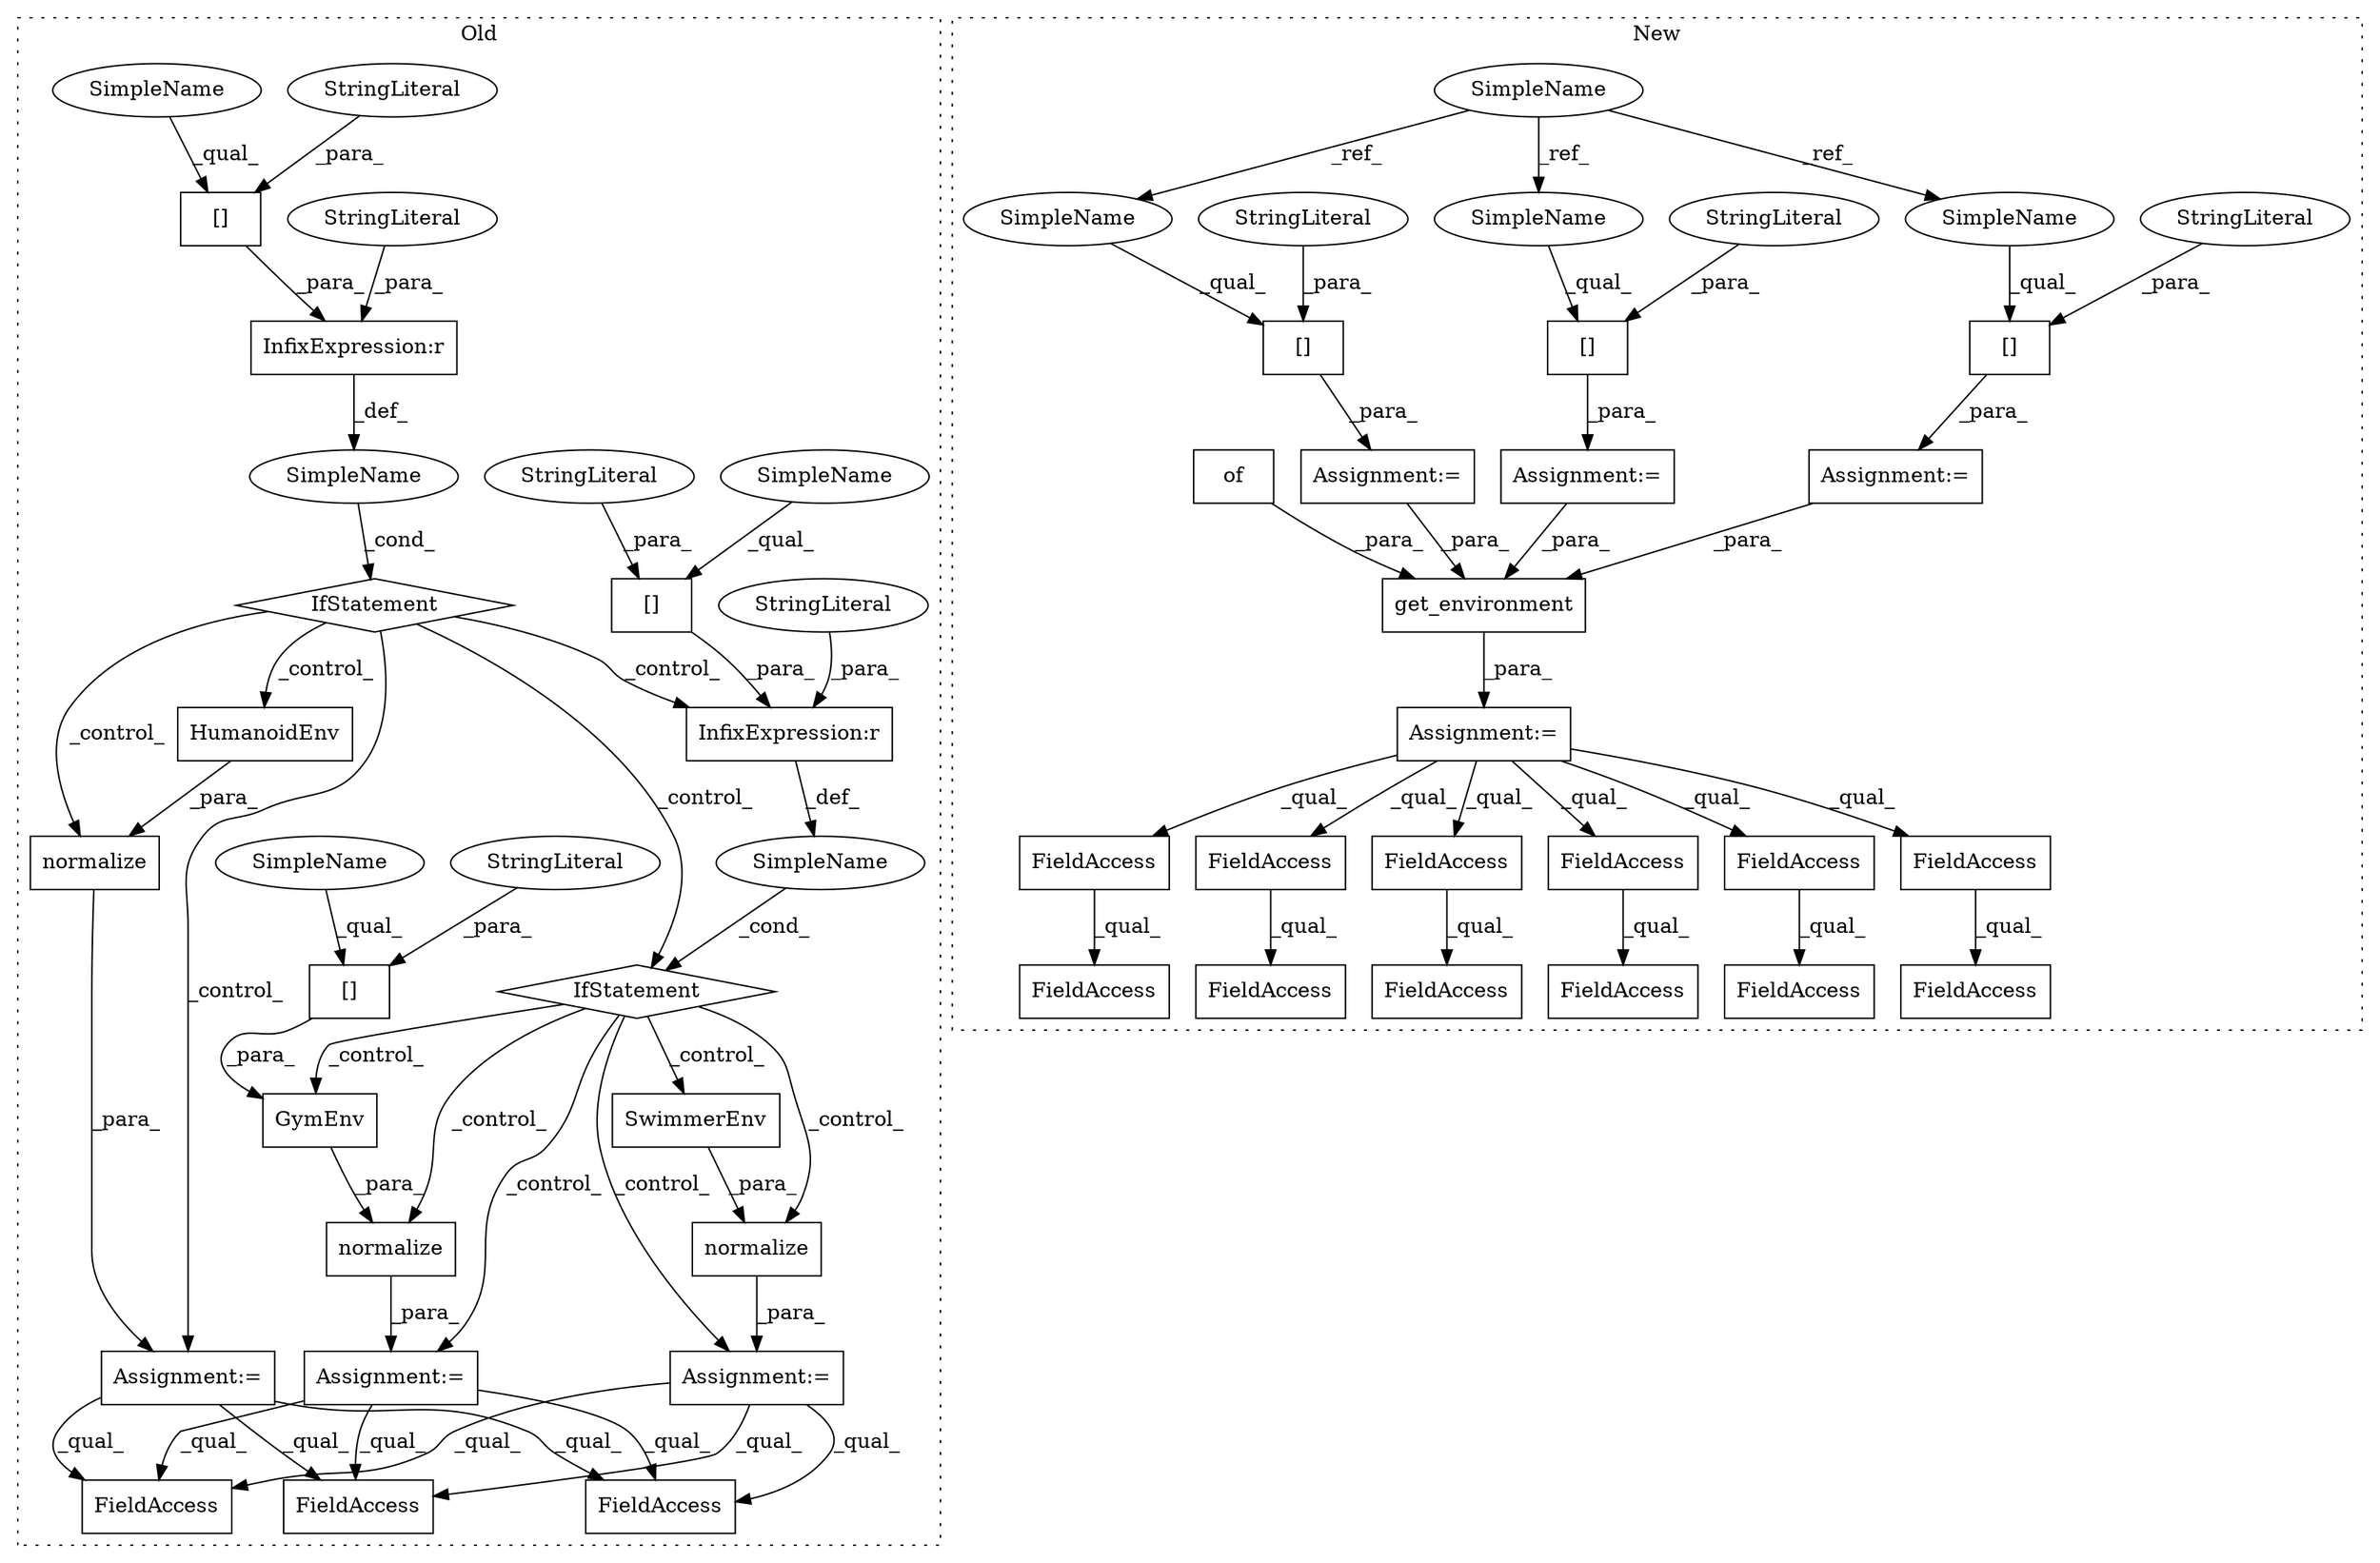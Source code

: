 digraph G {
subgraph cluster0 {
1 [label="IfStatement" a="25" s="2579,2622" l="4,2" shape="diamond"];
4 [label="Assignment:=" a="7" s="2733" l="1" shape="box"];
5 [label="SimpleName" a="42" s="" l="" shape="ellipse"];
7 [label="InfixExpression:r" a="27" s="2602" l="4" shape="box"];
8 [label="SimpleName" a="42" s="" l="" shape="ellipse"];
9 [label="SwimmerEnv" a="32" s="2744" l="12" shape="box"];
10 [label="GymEnv" a="32" s="2793,2819" l="7,1" shape="box"];
11 [label="[]" a="2" s="2583,2601" l="8,1" shape="box"];
12 [label="StringLiteral" a="45" s="2606" l="16" shape="ellipse"];
13 [label="[]" a="2" s="2800,2818" l="8,1" shape="box"];
15 [label="[]" a="2" s="2682,2700" l="8,1" shape="box"];
19 [label="StringLiteral" a="45" s="2591" l="10" shape="ellipse"];
20 [label="StringLiteral" a="45" s="2808" l="10" shape="ellipse"];
21 [label="StringLiteral" a="45" s="2690" l="10" shape="ellipse"];
23 [label="InfixExpression:r" a="27" s="2701" l="4" shape="box"];
24 [label="StringLiteral" a="45" s="2705" l="15" shape="ellipse"];
25 [label="HumanoidEnv" a="32" s="2646" l="13" shape="box"];
29 [label="FieldAccess" a="22" s="3187" l="8" shape="box"];
40 [label="normalize" a="32" s="2636,2659" l="10,1" shape="box"];
41 [label="IfStatement" a="25" s="2678,2720" l="4,2" shape="diamond"];
42 [label="normalize" a="32" s="2783,2820" l="10,1" shape="box"];
43 [label="Assignment:=" a="7" s="2635" l="1" shape="box"];
44 [label="normalize" a="32" s="2734,2756" l="10,1" shape="box"];
47 [label="Assignment:=" a="7" s="2782" l="1" shape="box"];
50 [label="FieldAccess" a="22" s="3232" l="8" shape="box"];
51 [label="FieldAccess" a="22" s="2885" l="8" shape="box"];
55 [label="SimpleName" a="42" s="2583" l="7" shape="ellipse"];
56 [label="SimpleName" a="42" s="2800" l="7" shape="ellipse"];
57 [label="SimpleName" a="42" s="2682" l="7" shape="ellipse"];
label = "Old";
style="dotted";
}
subgraph cluster1 {
2 [label="[]" a="2" s="2283,2299" l="8,1" shape="box"];
3 [label="StringLiteral" a="45" s="2291" l="8" shape="ellipse"];
6 [label="Assignment:=" a="7" s="2282" l="1" shape="box"];
14 [label="SimpleName" a="42" s="1758" l="7" shape="ellipse"];
16 [label="[]" a="2" s="2255,2269" l="8,1" shape="box"];
17 [label="StringLiteral" a="45" s="2263" l="6" shape="ellipse"];
18 [label="[]" a="2" s="2225,2243" l="8,1" shape="box"];
22 [label="StringLiteral" a="45" s="2233" l="10" shape="ellipse"];
26 [label="FieldAccess" a="22" s="2786" l="16" shape="box"];
27 [label="FieldAccess" a="22" s="2786" l="22" shape="box"];
28 [label="FieldAccess" a="22" s="2414" l="21" shape="box"];
30 [label="FieldAccess" a="22" s="2758" l="21" shape="box"];
31 [label="FieldAccess" a="22" s="2414" l="27" shape="box"];
32 [label="FieldAccess" a="22" s="2758" l="27" shape="box"];
33 [label="FieldAccess" a="22" s="2442" l="22" shape="box"];
34 [label="FieldAccess" a="22" s="2442" l="16" shape="box"];
35 [label="FieldAccess" a="22" s="2845" l="21" shape="box"];
36 [label="FieldAccess" a="22" s="2845" l="27" shape="box"];
37 [label="FieldAccess" a="22" s="2911" l="21" shape="box"];
38 [label="FieldAccess" a="22" s="2911" l="27" shape="box"];
39 [label="of" a="32" s="2351" l="4" shape="box"];
45 [label="Assignment:=" a="7" s="2309" l="1" shape="box"];
46 [label="Assignment:=" a="7" s="2254" l="1" shape="box"];
48 [label="Assignment:=" a="7" s="2224" l="1" shape="box"];
49 [label="get_environment" a="32" s="2310,2355" l="16,1" shape="box"];
52 [label="SimpleName" a="42" s="2255" l="7" shape="ellipse"];
53 [label="SimpleName" a="42" s="2283" l="7" shape="ellipse"];
54 [label="SimpleName" a="42" s="2225" l="7" shape="ellipse"];
label = "New";
style="dotted";
}
1 -> 25 [label="_control_"];
1 -> 41 [label="_control_"];
1 -> 23 [label="_control_"];
1 -> 43 [label="_control_"];
1 -> 40 [label="_control_"];
2 -> 6 [label="_para_"];
3 -> 2 [label="_para_"];
4 -> 50 [label="_qual_"];
4 -> 29 [label="_qual_"];
4 -> 51 [label="_qual_"];
5 -> 1 [label="_cond_"];
6 -> 49 [label="_para_"];
7 -> 5 [label="_def_"];
8 -> 41 [label="_cond_"];
9 -> 44 [label="_para_"];
10 -> 42 [label="_para_"];
11 -> 7 [label="_para_"];
12 -> 7 [label="_para_"];
13 -> 10 [label="_para_"];
14 -> 53 [label="_ref_"];
14 -> 54 [label="_ref_"];
14 -> 52 [label="_ref_"];
15 -> 23 [label="_para_"];
16 -> 46 [label="_para_"];
17 -> 16 [label="_para_"];
18 -> 48 [label="_para_"];
19 -> 11 [label="_para_"];
20 -> 13 [label="_para_"];
21 -> 15 [label="_para_"];
22 -> 18 [label="_para_"];
23 -> 8 [label="_def_"];
24 -> 23 [label="_para_"];
25 -> 40 [label="_para_"];
26 -> 27 [label="_qual_"];
28 -> 31 [label="_qual_"];
30 -> 32 [label="_qual_"];
34 -> 33 [label="_qual_"];
35 -> 36 [label="_qual_"];
37 -> 38 [label="_qual_"];
39 -> 49 [label="_para_"];
40 -> 43 [label="_para_"];
41 -> 42 [label="_control_"];
41 -> 10 [label="_control_"];
41 -> 9 [label="_control_"];
41 -> 47 [label="_control_"];
41 -> 4 [label="_control_"];
41 -> 44 [label="_control_"];
42 -> 47 [label="_para_"];
43 -> 50 [label="_qual_"];
43 -> 29 [label="_qual_"];
43 -> 51 [label="_qual_"];
44 -> 4 [label="_para_"];
45 -> 30 [label="_qual_"];
45 -> 34 [label="_qual_"];
45 -> 35 [label="_qual_"];
45 -> 37 [label="_qual_"];
45 -> 26 [label="_qual_"];
45 -> 28 [label="_qual_"];
46 -> 49 [label="_para_"];
47 -> 51 [label="_qual_"];
47 -> 29 [label="_qual_"];
47 -> 50 [label="_qual_"];
48 -> 49 [label="_para_"];
49 -> 45 [label="_para_"];
52 -> 16 [label="_qual_"];
53 -> 2 [label="_qual_"];
54 -> 18 [label="_qual_"];
55 -> 11 [label="_qual_"];
56 -> 13 [label="_qual_"];
57 -> 15 [label="_qual_"];
}